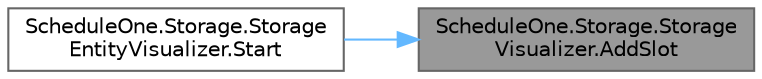 digraph "ScheduleOne.Storage.StorageVisualizer.AddSlot"
{
 // LATEX_PDF_SIZE
  bgcolor="transparent";
  edge [fontname=Helvetica,fontsize=10,labelfontname=Helvetica,labelfontsize=10];
  node [fontname=Helvetica,fontsize=10,shape=box,height=0.2,width=0.4];
  rankdir="RL";
  Node1 [id="Node000001",label="ScheduleOne.Storage.Storage\lVisualizer.AddSlot",height=0.2,width=0.4,color="gray40", fillcolor="grey60", style="filled", fontcolor="black",tooltip=" "];
  Node1 -> Node2 [id="edge1_Node000001_Node000002",dir="back",color="steelblue1",style="solid",tooltip=" "];
  Node2 [id="Node000002",label="ScheduleOne.Storage.Storage\lEntityVisualizer.Start",height=0.2,width=0.4,color="grey40", fillcolor="white", style="filled",URL="$class_schedule_one_1_1_storage_1_1_storage_entity_visualizer.html#acfc068f30423a8c50f3dfddf6db427cb",tooltip=" "];
}
